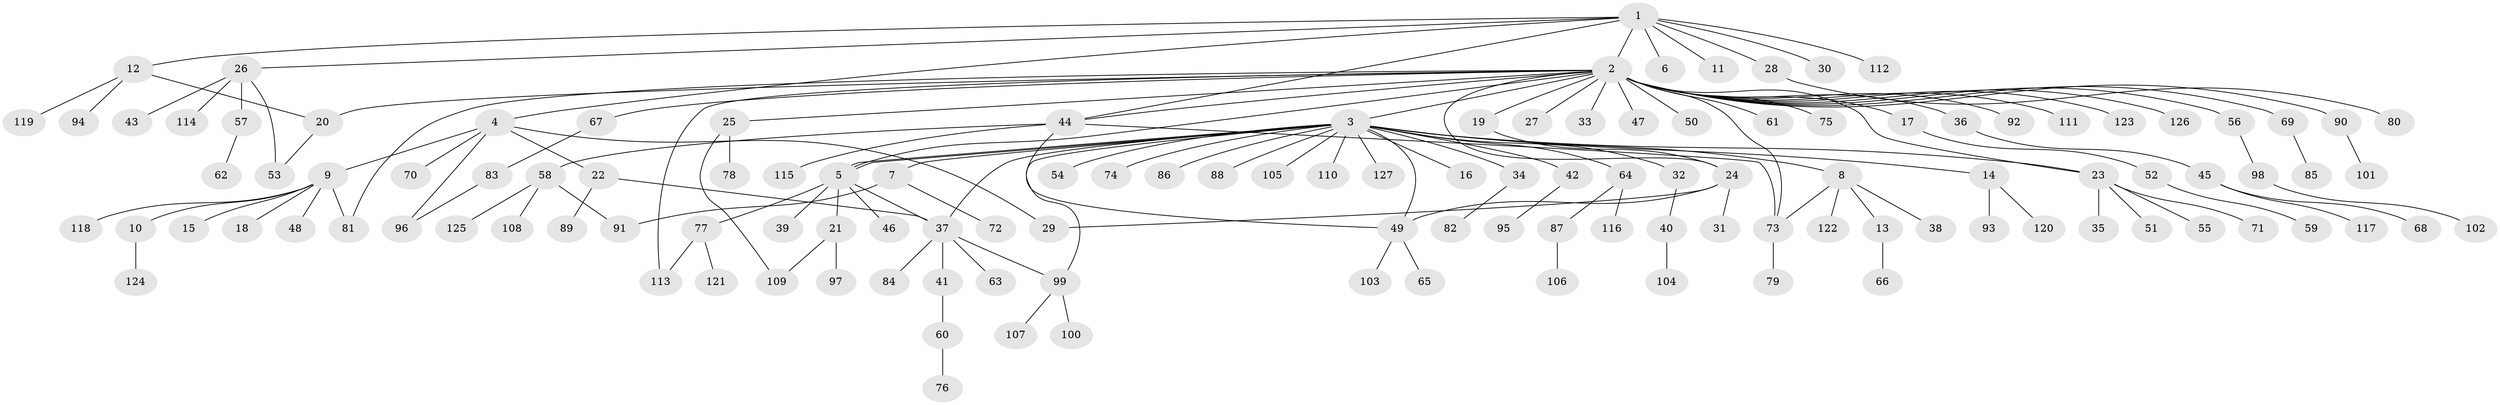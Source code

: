 // Generated by graph-tools (version 1.1) at 2025/11/02/27/25 16:11:12]
// undirected, 127 vertices, 146 edges
graph export_dot {
graph [start="1"]
  node [color=gray90,style=filled];
  1;
  2;
  3;
  4;
  5;
  6;
  7;
  8;
  9;
  10;
  11;
  12;
  13;
  14;
  15;
  16;
  17;
  18;
  19;
  20;
  21;
  22;
  23;
  24;
  25;
  26;
  27;
  28;
  29;
  30;
  31;
  32;
  33;
  34;
  35;
  36;
  37;
  38;
  39;
  40;
  41;
  42;
  43;
  44;
  45;
  46;
  47;
  48;
  49;
  50;
  51;
  52;
  53;
  54;
  55;
  56;
  57;
  58;
  59;
  60;
  61;
  62;
  63;
  64;
  65;
  66;
  67;
  68;
  69;
  70;
  71;
  72;
  73;
  74;
  75;
  76;
  77;
  78;
  79;
  80;
  81;
  82;
  83;
  84;
  85;
  86;
  87;
  88;
  89;
  90;
  91;
  92;
  93;
  94;
  95;
  96;
  97;
  98;
  99;
  100;
  101;
  102;
  103;
  104;
  105;
  106;
  107;
  108;
  109;
  110;
  111;
  112;
  113;
  114;
  115;
  116;
  117;
  118;
  119;
  120;
  121;
  122;
  123;
  124;
  125;
  126;
  127;
  1 -- 2;
  1 -- 4;
  1 -- 6;
  1 -- 11;
  1 -- 12;
  1 -- 26;
  1 -- 28;
  1 -- 30;
  1 -- 44;
  1 -- 112;
  2 -- 3;
  2 -- 5;
  2 -- 17;
  2 -- 19;
  2 -- 20;
  2 -- 23;
  2 -- 24;
  2 -- 25;
  2 -- 27;
  2 -- 33;
  2 -- 36;
  2 -- 44;
  2 -- 47;
  2 -- 50;
  2 -- 56;
  2 -- 61;
  2 -- 67;
  2 -- 69;
  2 -- 73;
  2 -- 75;
  2 -- 81;
  2 -- 90;
  2 -- 92;
  2 -- 111;
  2 -- 113;
  2 -- 123;
  2 -- 126;
  3 -- 5;
  3 -- 5;
  3 -- 7;
  3 -- 8;
  3 -- 14;
  3 -- 16;
  3 -- 23;
  3 -- 32;
  3 -- 34;
  3 -- 37;
  3 -- 42;
  3 -- 49;
  3 -- 54;
  3 -- 64;
  3 -- 74;
  3 -- 86;
  3 -- 88;
  3 -- 99;
  3 -- 105;
  3 -- 110;
  3 -- 127;
  4 -- 9;
  4 -- 22;
  4 -- 29;
  4 -- 70;
  4 -- 96;
  5 -- 21;
  5 -- 37;
  5 -- 39;
  5 -- 46;
  5 -- 77;
  7 -- 72;
  7 -- 91;
  8 -- 13;
  8 -- 38;
  8 -- 73;
  8 -- 122;
  9 -- 10;
  9 -- 15;
  9 -- 18;
  9 -- 48;
  9 -- 81;
  9 -- 118;
  10 -- 124;
  12 -- 20;
  12 -- 94;
  12 -- 119;
  13 -- 66;
  14 -- 93;
  14 -- 120;
  17 -- 52;
  19 -- 24;
  20 -- 53;
  21 -- 97;
  21 -- 109;
  22 -- 37;
  22 -- 89;
  23 -- 35;
  23 -- 51;
  23 -- 55;
  23 -- 71;
  24 -- 29;
  24 -- 31;
  24 -- 49;
  25 -- 78;
  25 -- 109;
  26 -- 43;
  26 -- 53;
  26 -- 57;
  26 -- 114;
  28 -- 80;
  32 -- 40;
  34 -- 82;
  36 -- 45;
  37 -- 41;
  37 -- 63;
  37 -- 84;
  37 -- 99;
  40 -- 104;
  41 -- 60;
  42 -- 95;
  44 -- 49;
  44 -- 58;
  44 -- 73;
  44 -- 115;
  45 -- 68;
  45 -- 117;
  49 -- 65;
  49 -- 103;
  52 -- 59;
  56 -- 98;
  57 -- 62;
  58 -- 91;
  58 -- 108;
  58 -- 125;
  60 -- 76;
  64 -- 87;
  64 -- 116;
  67 -- 83;
  69 -- 85;
  73 -- 79;
  77 -- 113;
  77 -- 121;
  83 -- 96;
  87 -- 106;
  90 -- 101;
  98 -- 102;
  99 -- 100;
  99 -- 107;
}
